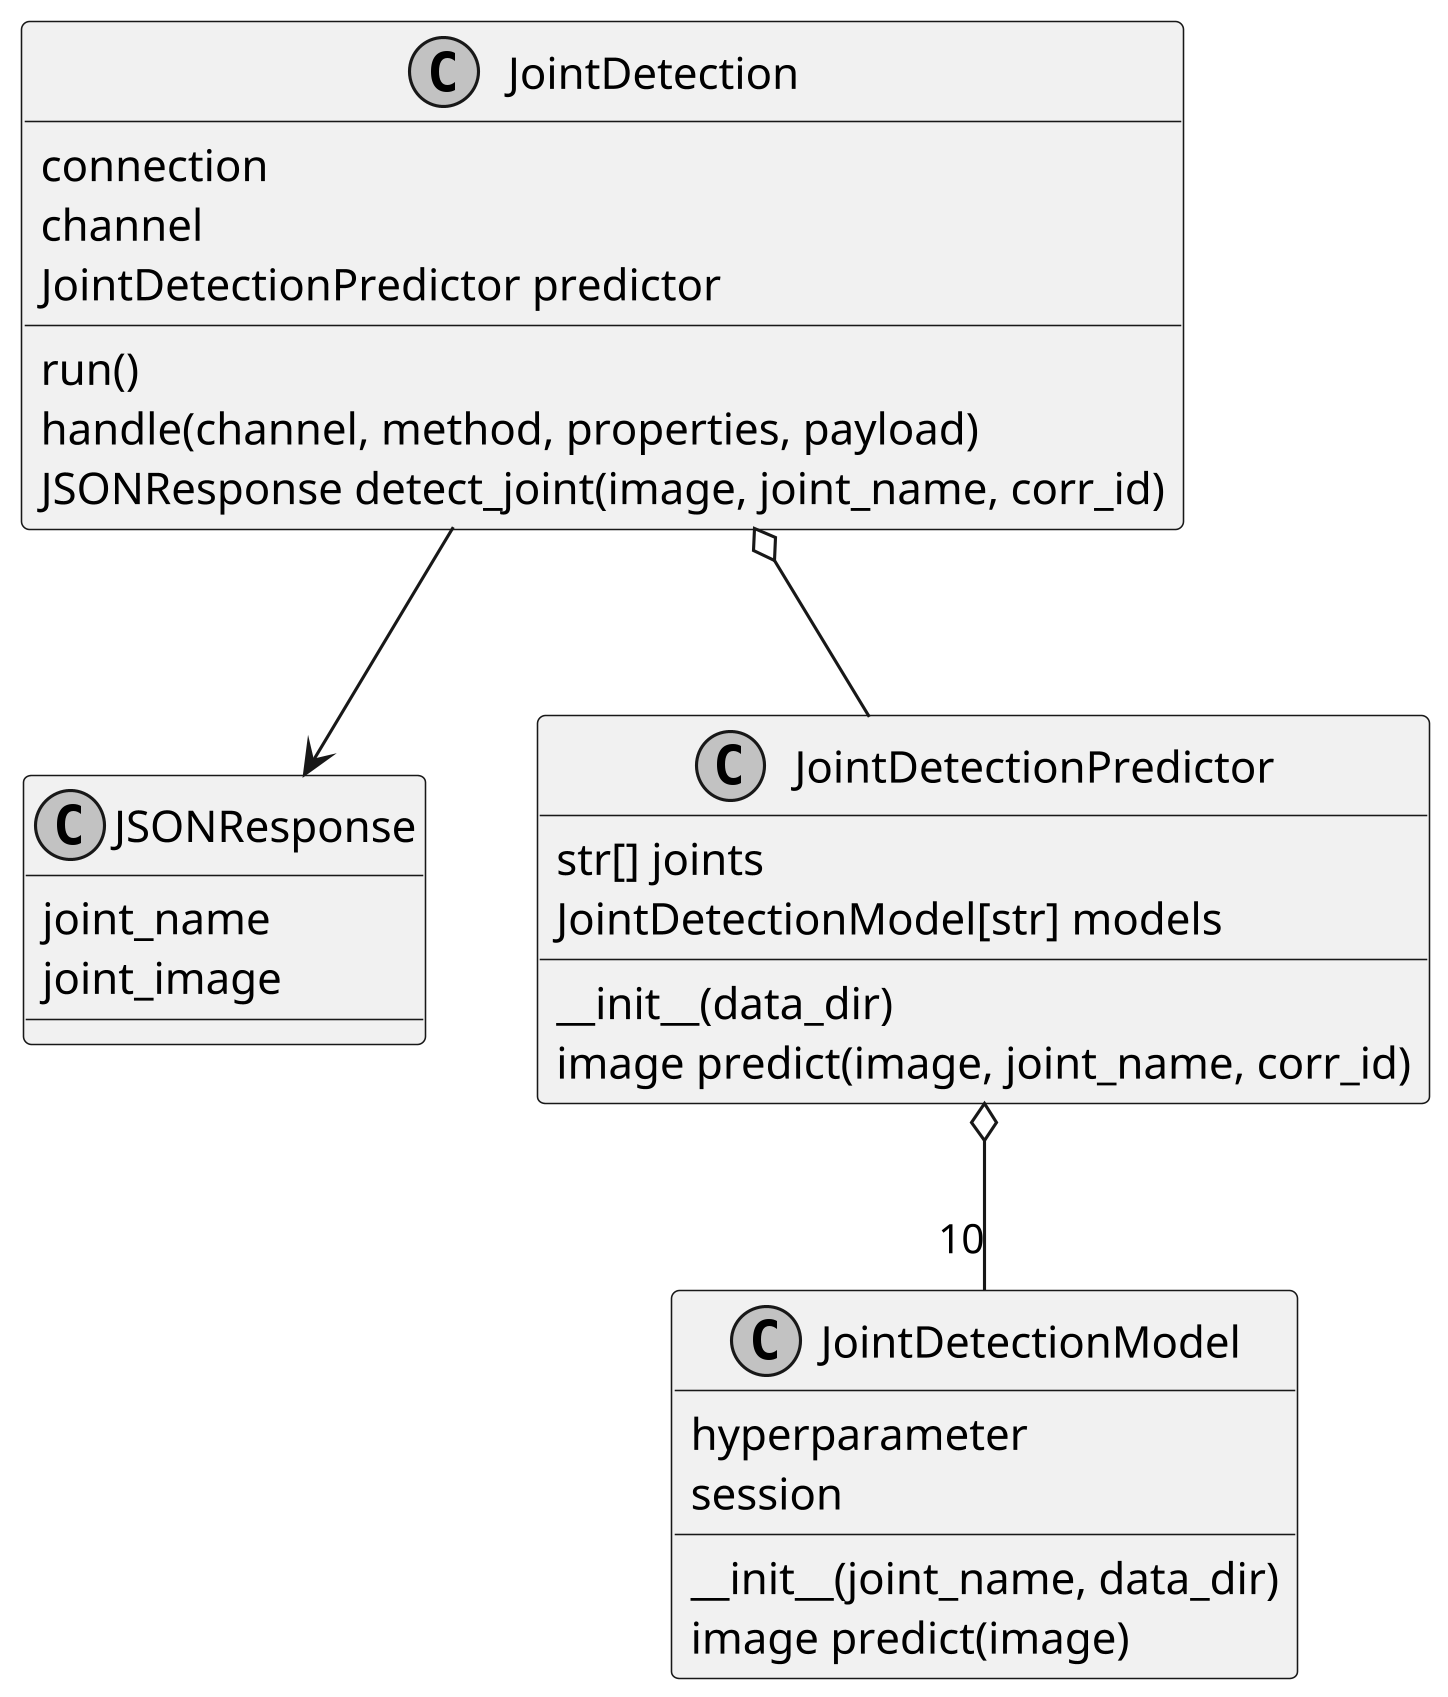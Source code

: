 @startuml

skinparam monochrome true
skinparam defaultFontName Inconsolata
skinparam dpi 300

class JSONResponse {
    {field} joint_name
    {field} joint_image
}

class JointDetection {
    {field} connection
    {field} channel
    {field} JointDetectionPredictor predictor
    {method} run()
    {method} handle(channel, method, properties, payload)
    {method} JSONResponse detect_joint(image, joint_name, corr_id)
}

class JointDetectionPredictor {
    {field} str[] joints
    {field} JointDetectionModel[str] models
    {method} __init__(data_dir)
    {method} image predict(image, joint_name, corr_id)
}

class JointDetectionModel {
    {field} hyperparameter
    {field} session
    {method} __init__(joint_name, data_dir)
    {method} image predict(image)
}

JointDetection --> JSONResponse
JointDetection o-- JointDetectionPredictor
JointDetectionPredictor o-- "10" JointDetectionModel

@enduml
